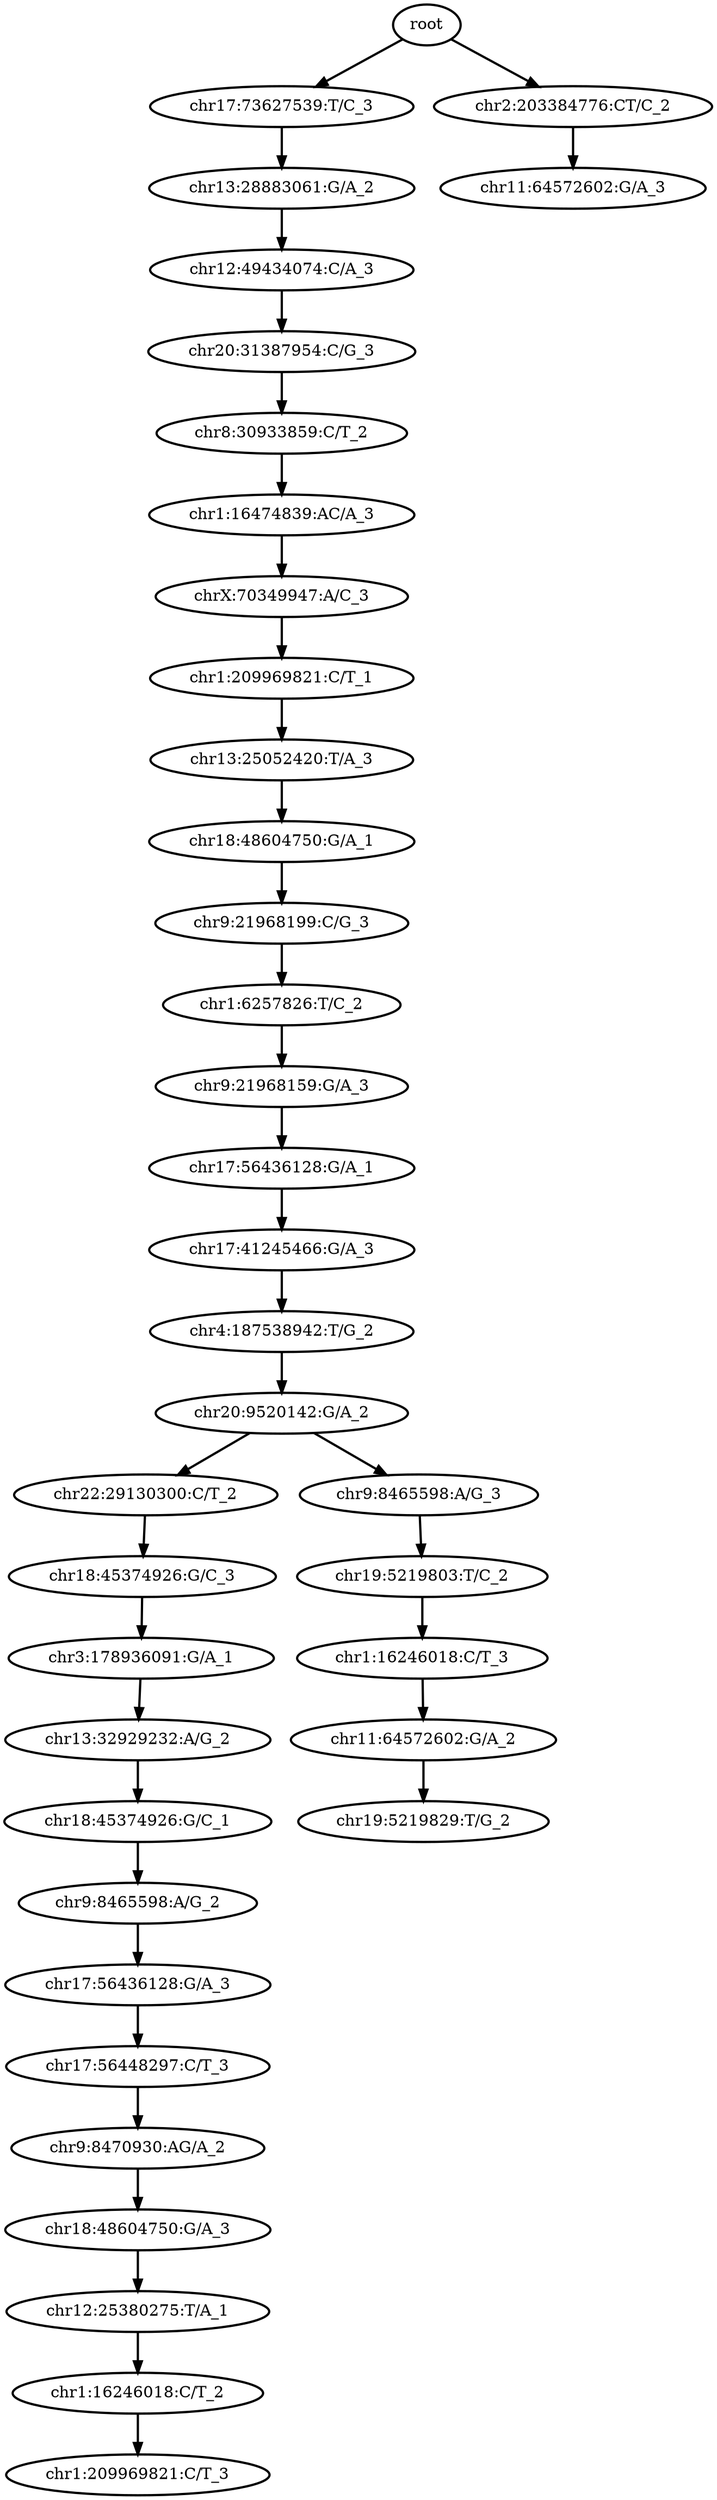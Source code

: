 digraph N {
	overlap="false"
	rankdir="TB"
	0 [label="root", style="bold"];
	1 [label="chr17:73627539:T/C_3", style="bold"];
	2 [label="chr13:28883061:G/A_2", style="bold"];
	3 [label="chr12:49434074:C/A_3", style="bold"];
	4 [label="chr20:31387954:C/G_3", style="bold"];
	5 [label="chr8:30933859:C/T_2", style="bold"];
	6 [label="chr1:16474839:AC/A_3", style="bold"];
	7 [label="chrX:70349947:A/C_3", style="bold"];
	8 [label="chr1:209969821:C/T_1", style="bold"];
	9 [label="chr13:25052420:T/A_3", style="bold"];
	10 [label="chr18:48604750:G/A_1", style="bold"];
	11 [label="chr9:21968199:C/G_3", style="bold"];
	12 [label="chr1:6257826:T/C_2", style="bold"];
	13 [label="chr9:21968159:G/A_3", style="bold"];
	14 [label="chr17:56436128:G/A_1", style="bold"];
	15 [label="chr17:41245466:G/A_3", style="bold"];
	16 [label="chr4:187538942:T/G_2", style="bold"];
	17 [label="chr20:9520142:G/A_2", style="bold"];
	18 [label="chr22:29130300:C/T_2", style="bold"];
	19 [label="chr18:45374926:G/C_3", style="bold"];
	20 [label="chr3:178936091:G/A_1", style="bold"];
	21 [label="chr13:32929232:A/G_2", style="bold"];
	22 [label="chr18:45374926:G/C_1", style="bold"];
	23 [label="chr9:8465598:A/G_2", style="bold"];
	24 [label="chr17:56436128:G/A_3", style="bold"];
	25 [label="chr17:56448297:C/T_3", style="bold"];
	26 [label="chr9:8470930:AG/A_2", style="bold"];
	27 [label="chr18:48604750:G/A_3", style="bold"];
	28 [label="chr12:25380275:T/A_1", style="bold"];
	29 [label="chr1:16246018:C/T_2", style="bold"];
	30 [label="chr1:209969821:C/T_3", style="bold"];
	31 [label="chr2:203384776:CT/C_2", style="bold"];
	32 [label="chr11:64572602:G/A_3", style="bold"];
	33 [label="chr9:8465598:A/G_3", style="bold"];
	34 [label="chr19:5219803:T/C_2", style="bold"];
	35 [label="chr1:16246018:C/T_3", style="bold"];
	36 [label="chr11:64572602:G/A_2", style="bold"];
	37 [label="chr19:5219829:T/G_2", style="bold"];
	0 -> 1 [style="bold"];
	0 -> 31 [style="bold"];
	1 -> 2 [style="bold"];
	2 -> 3 [style="bold"];
	3 -> 4 [style="bold"];
	4 -> 5 [style="bold"];
	5 -> 6 [style="bold"];
	6 -> 7 [style="bold"];
	7 -> 8 [style="bold"];
	8 -> 9 [style="bold"];
	9 -> 10 [style="bold"];
	10 -> 11 [style="bold"];
	11 -> 12 [style="bold"];
	12 -> 13 [style="bold"];
	13 -> 14 [style="bold"];
	14 -> 15 [style="bold"];
	15 -> 16 [style="bold"];
	16 -> 17 [style="bold"];
	17 -> 18 [style="bold"];
	17 -> 33 [style="bold"];
	18 -> 19 [style="bold"];
	19 -> 20 [style="bold"];
	20 -> 21 [style="bold"];
	21 -> 22 [style="bold"];
	22 -> 23 [style="bold"];
	23 -> 24 [style="bold"];
	24 -> 25 [style="bold"];
	25 -> 26 [style="bold"];
	26 -> 27 [style="bold"];
	27 -> 28 [style="bold"];
	28 -> 29 [style="bold"];
	29 -> 30 [style="bold"];
	31 -> 32 [style="bold"];
	33 -> 34 [style="bold"];
	34 -> 35 [style="bold"];
	35 -> 36 [style="bold"];
	36 -> 37 [style="bold"];
}